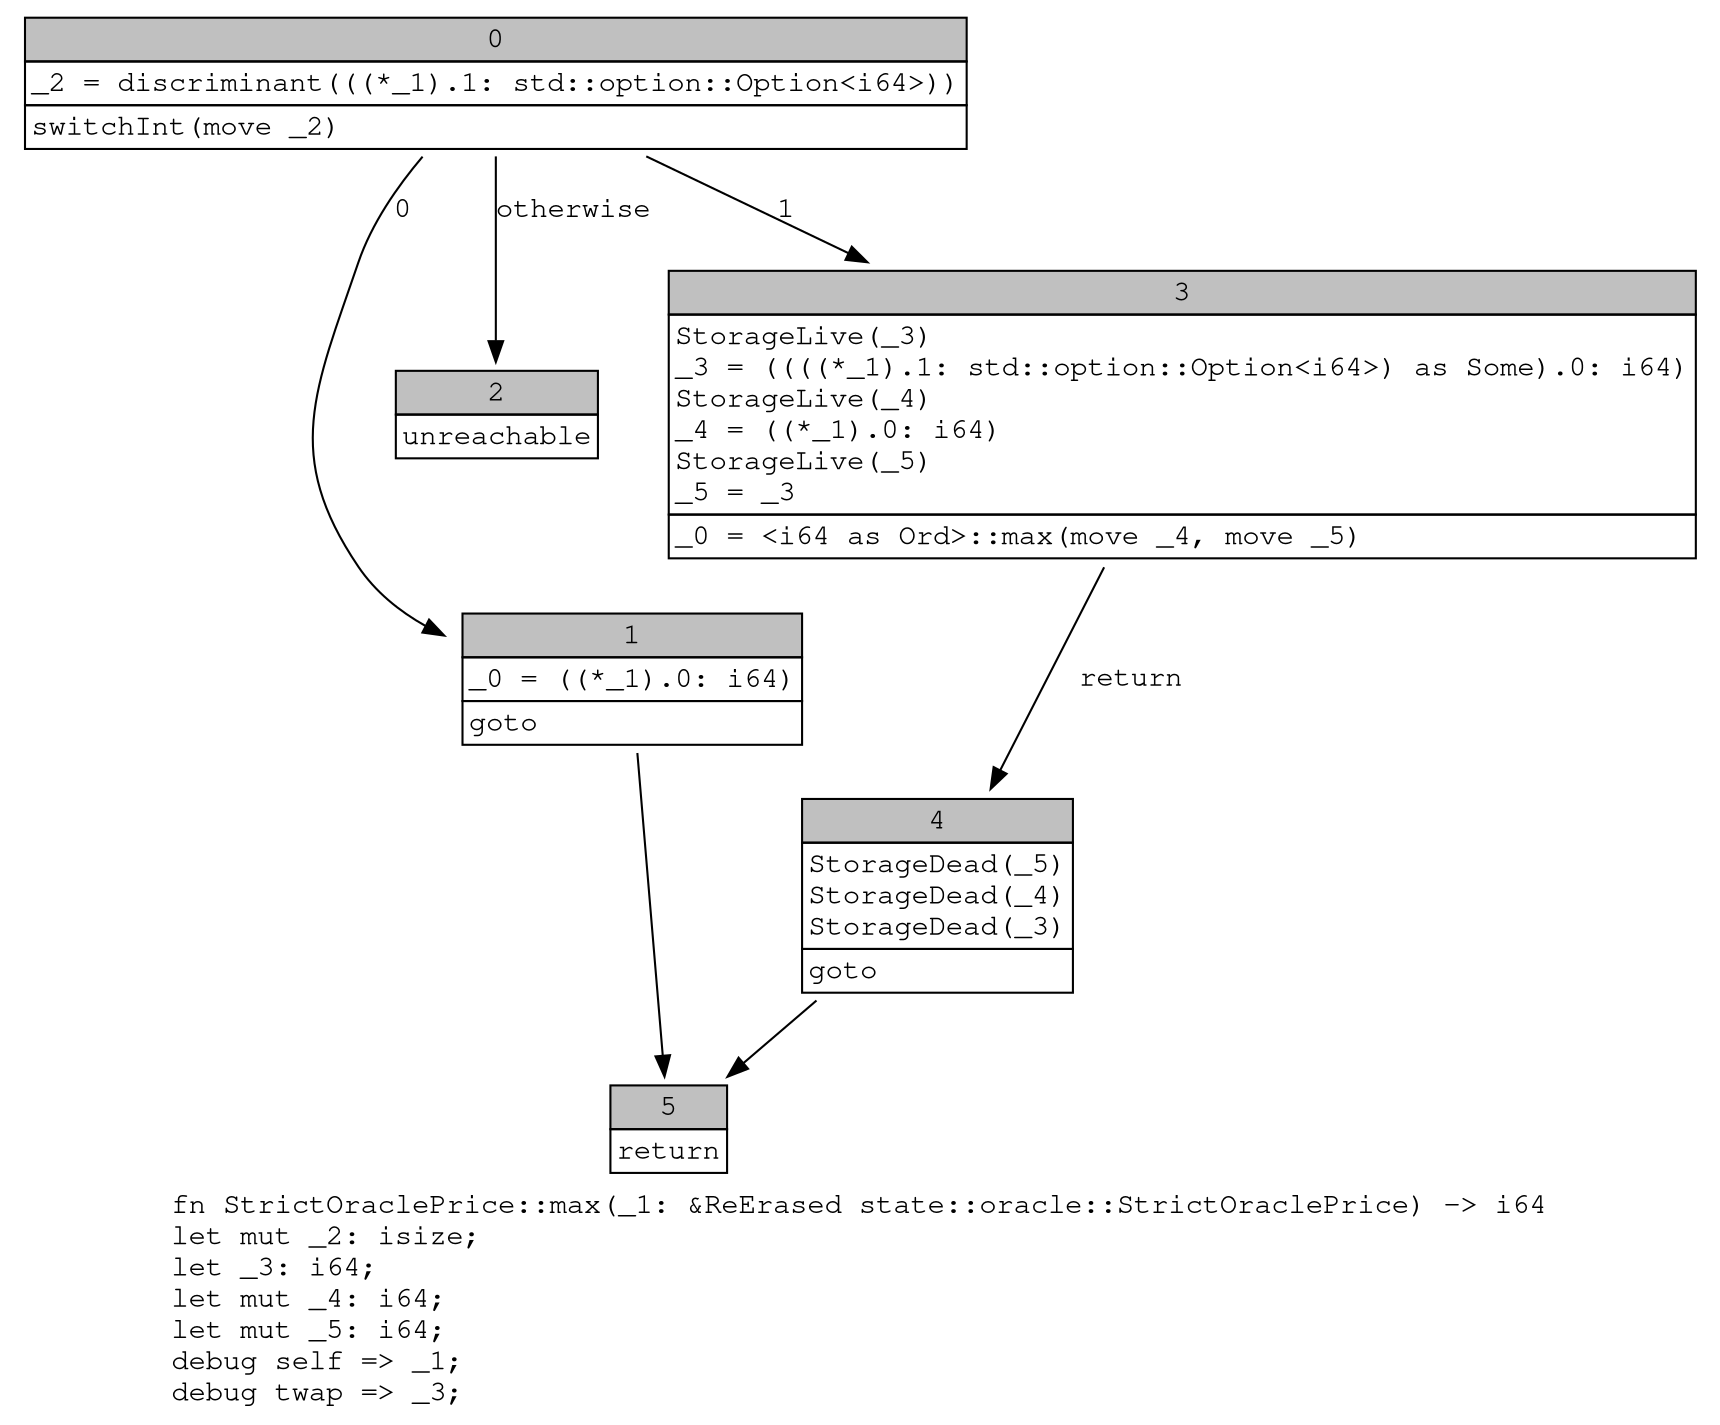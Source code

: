digraph Mir_0_3534 {
    graph [fontname="Courier, monospace"];
    node [fontname="Courier, monospace"];
    edge [fontname="Courier, monospace"];
    label=<fn StrictOraclePrice::max(_1: &amp;ReErased state::oracle::StrictOraclePrice) -&gt; i64<br align="left"/>let mut _2: isize;<br align="left"/>let _3: i64;<br align="left"/>let mut _4: i64;<br align="left"/>let mut _5: i64;<br align="left"/>debug self =&gt; _1;<br align="left"/>debug twap =&gt; _3;<br align="left"/>>;
    bb0__0_3534 [shape="none", label=<<table border="0" cellborder="1" cellspacing="0"><tr><td bgcolor="gray" align="center" colspan="1">0</td></tr><tr><td align="left" balign="left">_2 = discriminant(((*_1).1: std::option::Option&lt;i64&gt;))<br/></td></tr><tr><td align="left">switchInt(move _2)</td></tr></table>>];
    bb1__0_3534 [shape="none", label=<<table border="0" cellborder="1" cellspacing="0"><tr><td bgcolor="gray" align="center" colspan="1">1</td></tr><tr><td align="left" balign="left">_0 = ((*_1).0: i64)<br/></td></tr><tr><td align="left">goto</td></tr></table>>];
    bb2__0_3534 [shape="none", label=<<table border="0" cellborder="1" cellspacing="0"><tr><td bgcolor="gray" align="center" colspan="1">2</td></tr><tr><td align="left">unreachable</td></tr></table>>];
    bb3__0_3534 [shape="none", label=<<table border="0" cellborder="1" cellspacing="0"><tr><td bgcolor="gray" align="center" colspan="1">3</td></tr><tr><td align="left" balign="left">StorageLive(_3)<br/>_3 = ((((*_1).1: std::option::Option&lt;i64&gt;) as Some).0: i64)<br/>StorageLive(_4)<br/>_4 = ((*_1).0: i64)<br/>StorageLive(_5)<br/>_5 = _3<br/></td></tr><tr><td align="left">_0 = &lt;i64 as Ord&gt;::max(move _4, move _5)</td></tr></table>>];
    bb4__0_3534 [shape="none", label=<<table border="0" cellborder="1" cellspacing="0"><tr><td bgcolor="gray" align="center" colspan="1">4</td></tr><tr><td align="left" balign="left">StorageDead(_5)<br/>StorageDead(_4)<br/>StorageDead(_3)<br/></td></tr><tr><td align="left">goto</td></tr></table>>];
    bb5__0_3534 [shape="none", label=<<table border="0" cellborder="1" cellspacing="0"><tr><td bgcolor="gray" align="center" colspan="1">5</td></tr><tr><td align="left">return</td></tr></table>>];
    bb0__0_3534 -> bb1__0_3534 [label="0"];
    bb0__0_3534 -> bb3__0_3534 [label="1"];
    bb0__0_3534 -> bb2__0_3534 [label="otherwise"];
    bb1__0_3534 -> bb5__0_3534 [label=""];
    bb3__0_3534 -> bb4__0_3534 [label="return"];
    bb4__0_3534 -> bb5__0_3534 [label=""];
}
